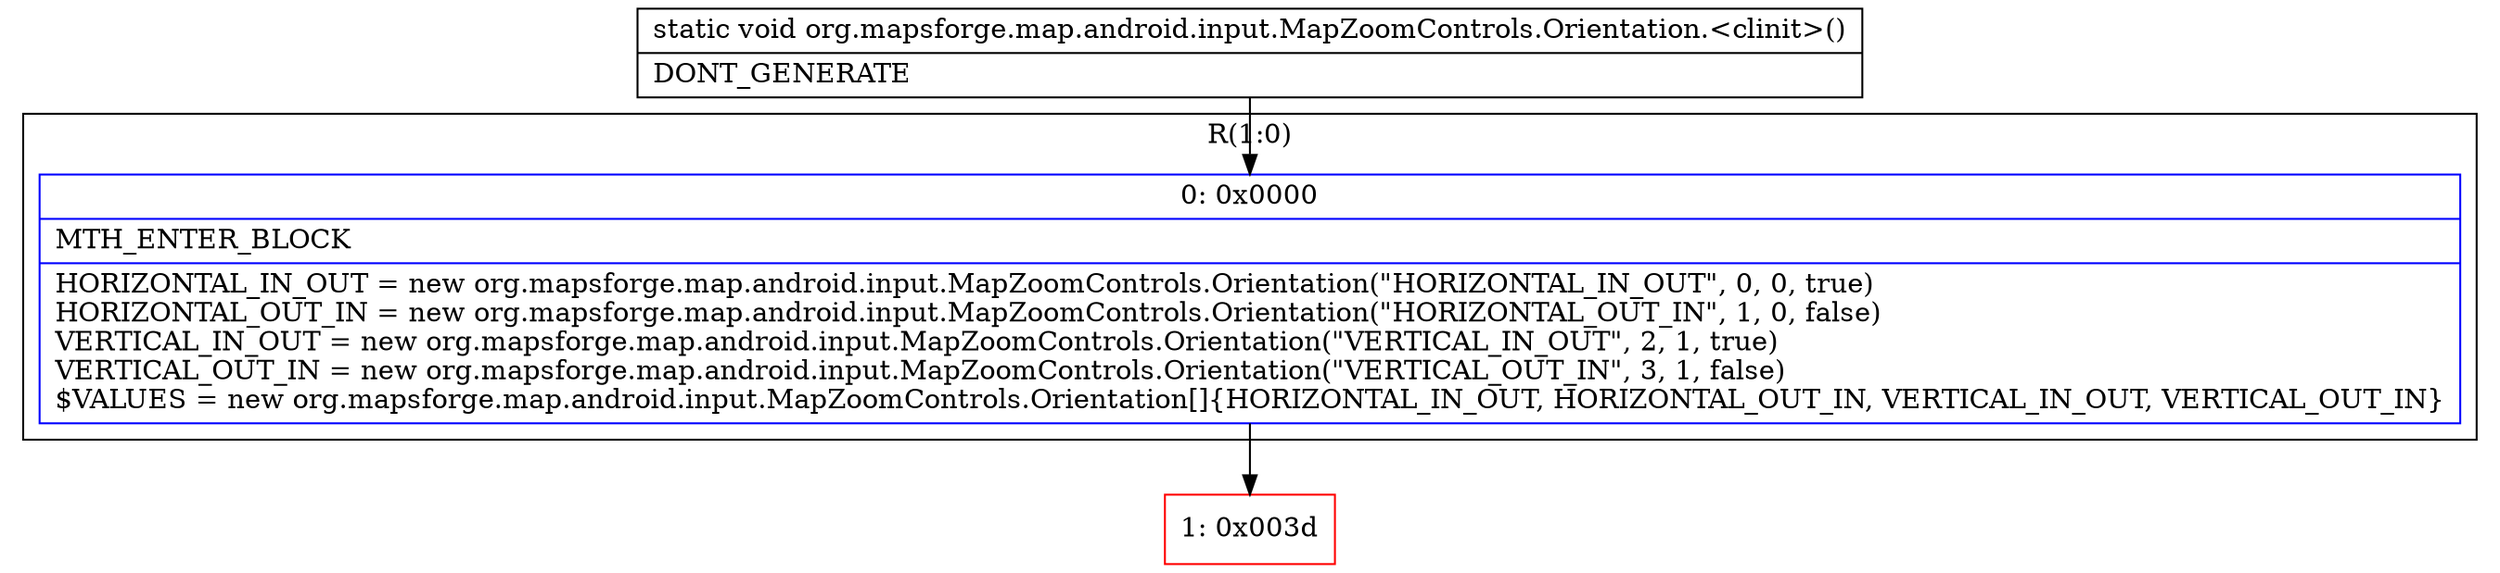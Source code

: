 digraph "CFG fororg.mapsforge.map.android.input.MapZoomControls.Orientation.\<clinit\>()V" {
subgraph cluster_Region_1348589790 {
label = "R(1:0)";
node [shape=record,color=blue];
Node_0 [shape=record,label="{0\:\ 0x0000|MTH_ENTER_BLOCK\l|HORIZONTAL_IN_OUT = new org.mapsforge.map.android.input.MapZoomControls.Orientation(\"HORIZONTAL_IN_OUT\", 0, 0, true)\lHORIZONTAL_OUT_IN = new org.mapsforge.map.android.input.MapZoomControls.Orientation(\"HORIZONTAL_OUT_IN\", 1, 0, false)\lVERTICAL_IN_OUT = new org.mapsforge.map.android.input.MapZoomControls.Orientation(\"VERTICAL_IN_OUT\", 2, 1, true)\lVERTICAL_OUT_IN = new org.mapsforge.map.android.input.MapZoomControls.Orientation(\"VERTICAL_OUT_IN\", 3, 1, false)\l$VALUES = new org.mapsforge.map.android.input.MapZoomControls.Orientation[]\{HORIZONTAL_IN_OUT, HORIZONTAL_OUT_IN, VERTICAL_IN_OUT, VERTICAL_OUT_IN\}\l}"];
}
Node_1 [shape=record,color=red,label="{1\:\ 0x003d}"];
MethodNode[shape=record,label="{static void org.mapsforge.map.android.input.MapZoomControls.Orientation.\<clinit\>()  | DONT_GENERATE\l}"];
MethodNode -> Node_0;
Node_0 -> Node_1;
}

